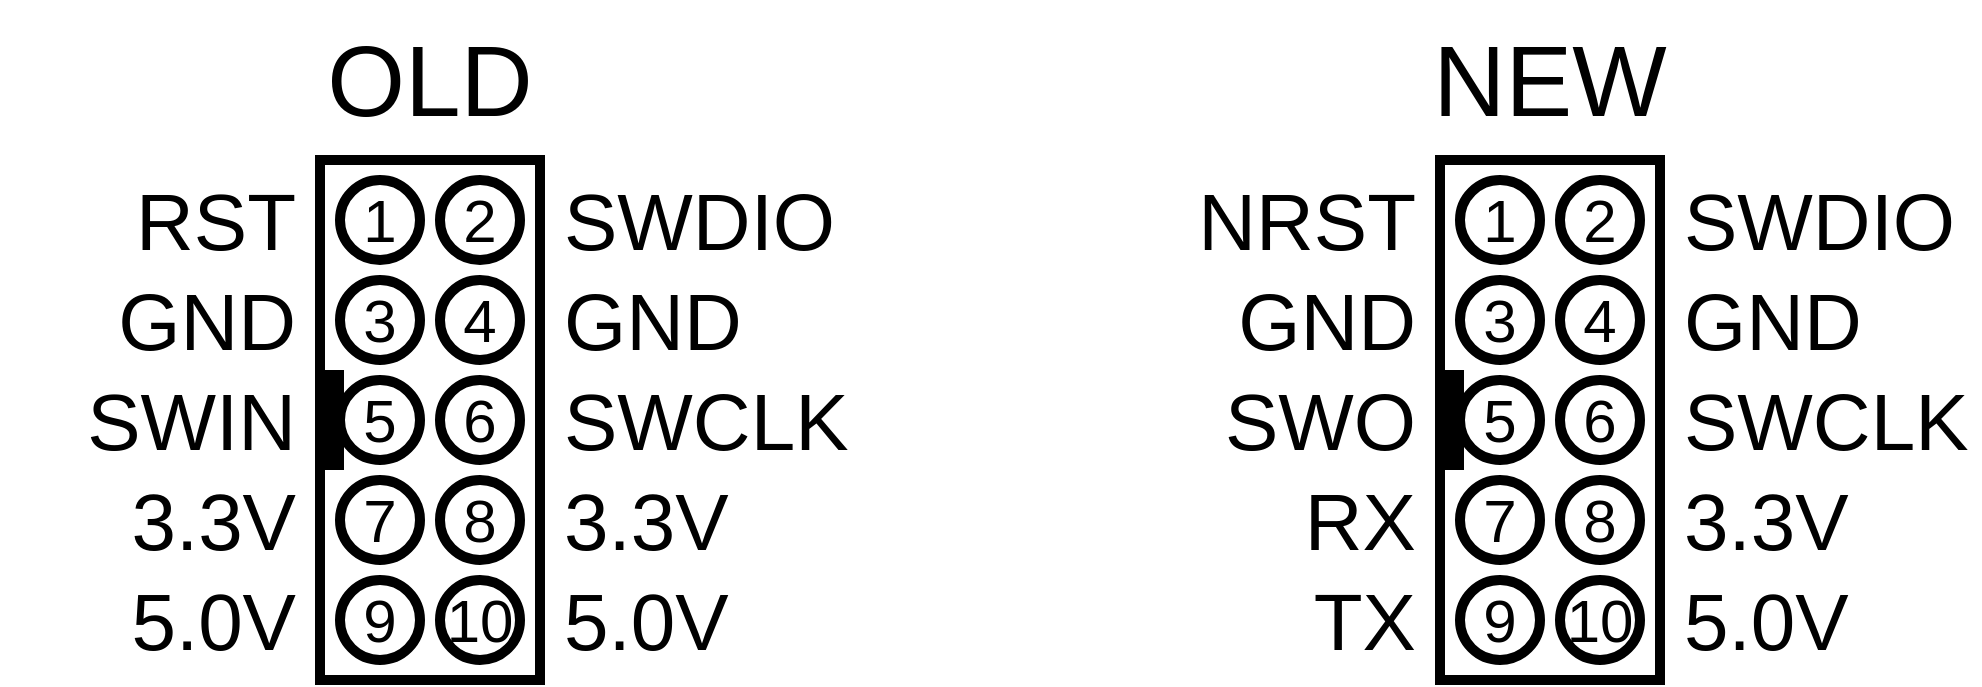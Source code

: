 <mxfile version="20.2.6" type="device"><diagram id="9tlrZsAL6sVuTdYZUMsY" name="Page-1"><mxGraphModel dx="1778" dy="930" grid="1" gridSize="10" guides="1" tooltips="1" connect="1" arrows="1" fold="1" page="1" pageScale="1" pageWidth="850" pageHeight="1100" math="0" shadow="0"><root><mxCell id="0"/><mxCell id="1" parent="0"/><mxCell id="EQnJlKYyb82yuWDJIGhC-1" value="" style="rounded=0;whiteSpace=wrap;html=1;strokeWidth=5;" vertex="1" parent="1"><mxGeometry x="760" y="120" width="110" height="260" as="geometry"/></mxCell><mxCell id="EQnJlKYyb82yuWDJIGhC-2" value="1" style="ellipse;whiteSpace=wrap;html=1;strokeWidth=5;fontSize=30;align=center;" vertex="1" parent="1"><mxGeometry x="770" y="130" width="40" height="40" as="geometry"/></mxCell><mxCell id="EQnJlKYyb82yuWDJIGhC-3" value="2" style="ellipse;whiteSpace=wrap;html=1;strokeWidth=5;fontSize=30;align=center;" vertex="1" parent="1"><mxGeometry x="820" y="130" width="40" height="40" as="geometry"/></mxCell><mxCell id="EQnJlKYyb82yuWDJIGhC-4" value="3" style="ellipse;whiteSpace=wrap;html=1;strokeWidth=5;fontSize=30;align=center;" vertex="1" parent="1"><mxGeometry x="770" y="180" width="40" height="40" as="geometry"/></mxCell><mxCell id="EQnJlKYyb82yuWDJIGhC-5" value="4" style="ellipse;whiteSpace=wrap;html=1;strokeWidth=5;fontSize=30;align=center;" vertex="1" parent="1"><mxGeometry x="820" y="180" width="40" height="40" as="geometry"/></mxCell><mxCell id="EQnJlKYyb82yuWDJIGhC-6" value="5" style="ellipse;whiteSpace=wrap;html=1;strokeWidth=5;fontSize=30;align=center;" vertex="1" parent="1"><mxGeometry x="770" y="230" width="40" height="40" as="geometry"/></mxCell><mxCell id="EQnJlKYyb82yuWDJIGhC-7" value="6" style="ellipse;whiteSpace=wrap;html=1;strokeWidth=5;fontSize=30;align=center;" vertex="1" parent="1"><mxGeometry x="820" y="230" width="40" height="40" as="geometry"/></mxCell><mxCell id="EQnJlKYyb82yuWDJIGhC-8" value="7" style="ellipse;whiteSpace=wrap;html=1;strokeWidth=5;fontSize=30;align=center;" vertex="1" parent="1"><mxGeometry x="770" y="280" width="40" height="40" as="geometry"/></mxCell><mxCell id="EQnJlKYyb82yuWDJIGhC-9" value="8" style="ellipse;whiteSpace=wrap;html=1;strokeWidth=5;fontSize=30;align=center;" vertex="1" parent="1"><mxGeometry x="820" y="280" width="40" height="40" as="geometry"/></mxCell><mxCell id="EQnJlKYyb82yuWDJIGhC-10" value="9" style="ellipse;whiteSpace=wrap;html=1;strokeWidth=5;fontSize=30;align=center;" vertex="1" parent="1"><mxGeometry x="770" y="330" width="40" height="40" as="geometry"/></mxCell><mxCell id="EQnJlKYyb82yuWDJIGhC-11" value="10" style="ellipse;whiteSpace=wrap;html=1;strokeWidth=5;fontSize=30;align=center;" vertex="1" parent="1"><mxGeometry x="820" y="330" width="40" height="40" as="geometry"/></mxCell><mxCell id="EQnJlKYyb82yuWDJIGhC-12" value="" style="endArrow=none;html=1;rounded=0;fontSize=20;strokeWidth=10;endSize=5;" edge="1" parent="1"><mxGeometry width="50" height="50" relative="1" as="geometry"><mxPoint x="767" y="275" as="sourcePoint"/><mxPoint x="767" y="225" as="targetPoint"/></mxGeometry></mxCell><mxCell id="EQnJlKYyb82yuWDJIGhC-25" value="NRST" style="text;html=1;strokeColor=none;fillColor=none;align=right;verticalAlign=middle;whiteSpace=wrap;rounded=0;fontSize=40;" vertex="1" parent="1"><mxGeometry x="600" y="140" width="150" height="20" as="geometry"/></mxCell><mxCell id="EQnJlKYyb82yuWDJIGhC-26" value="GND" style="text;html=1;strokeColor=none;fillColor=none;align=right;verticalAlign=middle;whiteSpace=wrap;rounded=0;fontSize=40;" vertex="1" parent="1"><mxGeometry x="600" y="190" width="150" height="20" as="geometry"/></mxCell><mxCell id="EQnJlKYyb82yuWDJIGhC-27" value="SWO" style="text;html=1;strokeColor=none;fillColor=none;align=right;verticalAlign=middle;whiteSpace=wrap;rounded=0;fontSize=40;" vertex="1" parent="1"><mxGeometry x="600" y="240" width="150" height="20" as="geometry"/></mxCell><mxCell id="EQnJlKYyb82yuWDJIGhC-28" value="RX" style="text;html=1;strokeColor=none;fillColor=none;align=right;verticalAlign=middle;whiteSpace=wrap;rounded=0;fontSize=40;" vertex="1" parent="1"><mxGeometry x="600" y="290" width="150" height="20" as="geometry"/></mxCell><mxCell id="EQnJlKYyb82yuWDJIGhC-29" value="TX" style="text;html=1;strokeColor=none;fillColor=none;align=right;verticalAlign=middle;whiteSpace=wrap;rounded=0;fontSize=40;" vertex="1" parent="1"><mxGeometry x="600" y="340" width="150" height="20" as="geometry"/></mxCell><mxCell id="EQnJlKYyb82yuWDJIGhC-30" value="SWDIO" style="text;html=1;strokeColor=none;fillColor=none;align=left;verticalAlign=middle;whiteSpace=wrap;rounded=0;fontSize=40;" vertex="1" parent="1"><mxGeometry x="880" y="140" width="150" height="20" as="geometry"/></mxCell><mxCell id="EQnJlKYyb82yuWDJIGhC-31" value="GND" style="text;html=1;strokeColor=none;fillColor=none;align=left;verticalAlign=middle;whiteSpace=wrap;rounded=0;fontSize=40;" vertex="1" parent="1"><mxGeometry x="880" y="190" width="150" height="20" as="geometry"/></mxCell><mxCell id="EQnJlKYyb82yuWDJIGhC-32" value="SWCLK" style="text;html=1;strokeColor=none;fillColor=none;align=left;verticalAlign=middle;whiteSpace=wrap;rounded=0;fontSize=40;" vertex="1" parent="1"><mxGeometry x="880" y="240" width="150" height="20" as="geometry"/></mxCell><mxCell id="EQnJlKYyb82yuWDJIGhC-33" value="3.3V" style="text;html=1;strokeColor=none;fillColor=none;align=left;verticalAlign=middle;whiteSpace=wrap;rounded=0;fontSize=40;" vertex="1" parent="1"><mxGeometry x="880" y="290" width="150" height="20" as="geometry"/></mxCell><mxCell id="EQnJlKYyb82yuWDJIGhC-34" value="5.0V" style="text;html=1;strokeColor=none;fillColor=none;align=left;verticalAlign=middle;whiteSpace=wrap;rounded=0;fontSize=40;" vertex="1" parent="1"><mxGeometry x="880" y="340" width="150" height="20" as="geometry"/></mxCell><mxCell id="EQnJlKYyb82yuWDJIGhC-52" value="" style="rounded=0;whiteSpace=wrap;html=1;strokeWidth=5;" vertex="1" parent="1"><mxGeometry x="200" y="120" width="110" height="260" as="geometry"/></mxCell><mxCell id="EQnJlKYyb82yuWDJIGhC-53" value="1" style="ellipse;whiteSpace=wrap;html=1;strokeWidth=5;fontSize=30;" vertex="1" parent="1"><mxGeometry x="210" y="130" width="40" height="40" as="geometry"/></mxCell><mxCell id="EQnJlKYyb82yuWDJIGhC-54" value="2" style="ellipse;whiteSpace=wrap;html=1;strokeWidth=5;fontSize=30;" vertex="1" parent="1"><mxGeometry x="260" y="130" width="40" height="40" as="geometry"/></mxCell><mxCell id="EQnJlKYyb82yuWDJIGhC-55" value="3" style="ellipse;whiteSpace=wrap;html=1;strokeWidth=5;fontSize=30;" vertex="1" parent="1"><mxGeometry x="210" y="180" width="40" height="40" as="geometry"/></mxCell><mxCell id="EQnJlKYyb82yuWDJIGhC-56" value="4" style="ellipse;whiteSpace=wrap;html=1;strokeWidth=5;fontSize=30;" vertex="1" parent="1"><mxGeometry x="260" y="180" width="40" height="40" as="geometry"/></mxCell><mxCell id="EQnJlKYyb82yuWDJIGhC-57" value="5" style="ellipse;whiteSpace=wrap;html=1;strokeWidth=5;fontSize=30;" vertex="1" parent="1"><mxGeometry x="210" y="230" width="40" height="40" as="geometry"/></mxCell><mxCell id="EQnJlKYyb82yuWDJIGhC-58" value="6" style="ellipse;whiteSpace=wrap;html=1;strokeWidth=5;fontSize=30;" vertex="1" parent="1"><mxGeometry x="260" y="230" width="40" height="40" as="geometry"/></mxCell><mxCell id="EQnJlKYyb82yuWDJIGhC-59" value="7" style="ellipse;whiteSpace=wrap;html=1;strokeWidth=5;fontSize=30;" vertex="1" parent="1"><mxGeometry x="210" y="280" width="40" height="40" as="geometry"/></mxCell><mxCell id="EQnJlKYyb82yuWDJIGhC-60" value="8" style="ellipse;whiteSpace=wrap;html=1;strokeWidth=5;fontSize=30;" vertex="1" parent="1"><mxGeometry x="260" y="280" width="40" height="40" as="geometry"/></mxCell><mxCell id="EQnJlKYyb82yuWDJIGhC-61" value="9" style="ellipse;whiteSpace=wrap;html=1;strokeWidth=5;fontSize=30;" vertex="1" parent="1"><mxGeometry x="210" y="330" width="40" height="40" as="geometry"/></mxCell><mxCell id="EQnJlKYyb82yuWDJIGhC-62" value="10" style="ellipse;whiteSpace=wrap;html=1;strokeWidth=5;fontSize=30;" vertex="1" parent="1"><mxGeometry x="260" y="330" width="40" height="40" as="geometry"/></mxCell><mxCell id="EQnJlKYyb82yuWDJIGhC-63" value="" style="endArrow=none;html=1;rounded=0;fontSize=20;strokeWidth=10;endSize=5;" edge="1" parent="1"><mxGeometry width="50" height="50" relative="1" as="geometry"><mxPoint x="207" y="275" as="sourcePoint"/><mxPoint x="207" y="225" as="targetPoint"/></mxGeometry></mxCell><mxCell id="EQnJlKYyb82yuWDJIGhC-64" value="RST" style="text;html=1;strokeColor=none;fillColor=none;align=right;verticalAlign=middle;whiteSpace=wrap;rounded=0;fontSize=40;" vertex="1" parent="1"><mxGeometry x="40" y="140" width="150" height="20" as="geometry"/></mxCell><mxCell id="EQnJlKYyb82yuWDJIGhC-65" value="GND" style="text;html=1;strokeColor=none;fillColor=none;align=right;verticalAlign=middle;whiteSpace=wrap;rounded=0;fontSize=40;" vertex="1" parent="1"><mxGeometry x="40" y="190" width="150" height="20" as="geometry"/></mxCell><mxCell id="EQnJlKYyb82yuWDJIGhC-66" value="SWIN" style="text;html=1;strokeColor=none;fillColor=none;align=right;verticalAlign=middle;whiteSpace=wrap;rounded=0;fontSize=40;" vertex="1" parent="1"><mxGeometry x="40" y="240" width="150" height="20" as="geometry"/></mxCell><mxCell id="EQnJlKYyb82yuWDJIGhC-67" value="3.3V" style="text;html=1;strokeColor=none;fillColor=none;align=right;verticalAlign=middle;whiteSpace=wrap;rounded=0;fontSize=40;" vertex="1" parent="1"><mxGeometry x="40" y="290" width="150" height="20" as="geometry"/></mxCell><mxCell id="EQnJlKYyb82yuWDJIGhC-68" value="5.0V" style="text;html=1;strokeColor=none;fillColor=none;align=right;verticalAlign=middle;whiteSpace=wrap;rounded=0;fontSize=40;" vertex="1" parent="1"><mxGeometry x="40" y="340" width="150" height="20" as="geometry"/></mxCell><mxCell id="EQnJlKYyb82yuWDJIGhC-69" value="SWDIO" style="text;html=1;strokeColor=none;fillColor=none;align=left;verticalAlign=middle;whiteSpace=wrap;rounded=0;fontSize=40;" vertex="1" parent="1"><mxGeometry x="320" y="140" width="150" height="20" as="geometry"/></mxCell><mxCell id="EQnJlKYyb82yuWDJIGhC-70" value="GND" style="text;html=1;strokeColor=none;fillColor=none;align=left;verticalAlign=middle;whiteSpace=wrap;rounded=0;fontSize=40;" vertex="1" parent="1"><mxGeometry x="320" y="190" width="150" height="20" as="geometry"/></mxCell><mxCell id="EQnJlKYyb82yuWDJIGhC-71" value="SWCLK" style="text;html=1;strokeColor=none;fillColor=none;align=left;verticalAlign=middle;whiteSpace=wrap;rounded=0;fontSize=40;" vertex="1" parent="1"><mxGeometry x="320" y="240" width="150" height="20" as="geometry"/></mxCell><mxCell id="EQnJlKYyb82yuWDJIGhC-72" value="3.3V" style="text;html=1;strokeColor=none;fillColor=none;align=left;verticalAlign=middle;whiteSpace=wrap;rounded=0;fontSize=40;" vertex="1" parent="1"><mxGeometry x="320" y="290" width="150" height="20" as="geometry"/></mxCell><mxCell id="EQnJlKYyb82yuWDJIGhC-73" value="5.0V" style="text;html=1;strokeColor=none;fillColor=none;align=left;verticalAlign=middle;whiteSpace=wrap;rounded=0;fontSize=40;" vertex="1" parent="1"><mxGeometry x="320" y="340" width="150" height="20" as="geometry"/></mxCell><mxCell id="EQnJlKYyb82yuWDJIGhC-74" value="&lt;font style=&quot;font-size: 50px;&quot;&gt;OLD&lt;/font&gt;" style="text;html=1;strokeColor=none;fillColor=none;align=center;verticalAlign=middle;whiteSpace=wrap;rounded=0;fontSize=30;" vertex="1" parent="1"><mxGeometry x="160" y="40" width="190" height="80" as="geometry"/></mxCell><mxCell id="EQnJlKYyb82yuWDJIGhC-75" value="&lt;font style=&quot;font-size: 50px;&quot;&gt;NEW&lt;/font&gt;" style="text;html=1;strokeColor=none;fillColor=none;align=center;verticalAlign=middle;whiteSpace=wrap;rounded=0;fontSize=30;" vertex="1" parent="1"><mxGeometry x="720" y="40" width="190" height="80" as="geometry"/></mxCell></root></mxGraphModel></diagram></mxfile>